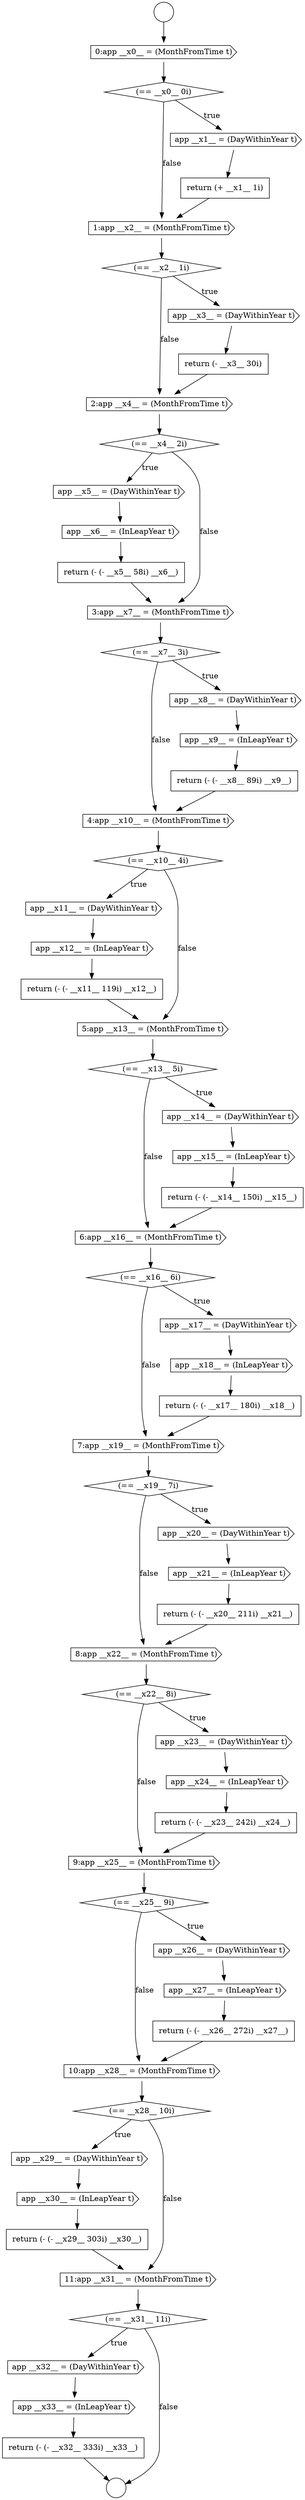 digraph {
  node17175 [shape=diamond, label=<<font color="black">(== __x16__ 6i)</font>> color="black" fillcolor="white" style=filled]
  node17194 [shape=cds, label=<<font color="black">10:app __x28__ = (MonthFromTime t)</font>> color="black" fillcolor="white" style=filled]
  node17189 [shape=cds, label=<<font color="black">9:app __x25__ = (MonthFromTime t)</font>> color="black" fillcolor="white" style=filled]
  node17157 [shape=cds, label=<<font color="black">app __x6__ = (InLeapYear t)</font>> color="black" fillcolor="white" style=filled]
  node17200 [shape=diamond, label=<<font color="black">(== __x31__ 11i)</font>> color="black" fillcolor="white" style=filled]
  node17174 [shape=cds, label=<<font color="black">6:app __x16__ = (MonthFromTime t)</font>> color="black" fillcolor="white" style=filled]
  node17203 [shape=none, margin=0, label=<<font color="black">
    <table border="0" cellborder="1" cellspacing="0" cellpadding="10">
      <tr><td align="left">return (- (- __x32__ 333i) __x33__)</td></tr>
    </table>
  </font>> color="black" fillcolor="white" style=filled]
  node17179 [shape=cds, label=<<font color="black">7:app __x19__ = (MonthFromTime t)</font>> color="black" fillcolor="white" style=filled]
  node17166 [shape=cds, label=<<font color="black">app __x11__ = (DayWithinYear t)</font>> color="black" fillcolor="white" style=filled]
  node17155 [shape=diamond, label=<<font color="black">(== __x4__ 2i)</font>> color="black" fillcolor="white" style=filled]
  node17184 [shape=cds, label=<<font color="black">8:app __x22__ = (MonthFromTime t)</font>> color="black" fillcolor="white" style=filled]
  node17201 [shape=cds, label=<<font color="black">app __x32__ = (DayWithinYear t)</font>> color="black" fillcolor="white" style=filled]
  node17167 [shape=cds, label=<<font color="black">app __x12__ = (InLeapYear t)</font>> color="black" fillcolor="white" style=filled]
  node17164 [shape=cds, label=<<font color="black">4:app __x10__ = (MonthFromTime t)</font>> color="black" fillcolor="white" style=filled]
  node17202 [shape=cds, label=<<font color="black">app __x33__ = (InLeapYear t)</font>> color="black" fillcolor="white" style=filled]
  node17158 [shape=none, margin=0, label=<<font color="black">
    <table border="0" cellborder="1" cellspacing="0" cellpadding="10">
      <tr><td align="left">return (- (- __x5__ 58i) __x6__)</td></tr>
    </table>
  </font>> color="black" fillcolor="white" style=filled]
  node17197 [shape=cds, label=<<font color="black">app __x30__ = (InLeapYear t)</font>> color="black" fillcolor="white" style=filled]
  node17168 [shape=none, margin=0, label=<<font color="black">
    <table border="0" cellborder="1" cellspacing="0" cellpadding="10">
      <tr><td align="left">return (- (- __x11__ 119i) __x12__)</td></tr>
    </table>
  </font>> color="black" fillcolor="white" style=filled]
  node17149 [shape=none, margin=0, label=<<font color="black">
    <table border="0" cellborder="1" cellspacing="0" cellpadding="10">
      <tr><td align="left">return (+ __x1__ 1i)</td></tr>
    </table>
  </font>> color="black" fillcolor="white" style=filled]
  node17154 [shape=cds, label=<<font color="black">2:app __x4__ = (MonthFromTime t)</font>> color="black" fillcolor="white" style=filled]
  node17181 [shape=cds, label=<<font color="black">app __x20__ = (DayWithinYear t)</font>> color="black" fillcolor="white" style=filled]
  node17171 [shape=cds, label=<<font color="black">app __x14__ = (DayWithinYear t)</font>> color="black" fillcolor="white" style=filled]
  node17161 [shape=cds, label=<<font color="black">app __x8__ = (DayWithinYear t)</font>> color="black" fillcolor="white" style=filled]
  node17178 [shape=none, margin=0, label=<<font color="black">
    <table border="0" cellborder="1" cellspacing="0" cellpadding="10">
      <tr><td align="left">return (- (- __x17__ 180i) __x18__)</td></tr>
    </table>
  </font>> color="black" fillcolor="white" style=filled]
  node17146 [shape=cds, label=<<font color="black">0:app __x0__ = (MonthFromTime t)</font>> color="black" fillcolor="white" style=filled]
  node17193 [shape=none, margin=0, label=<<font color="black">
    <table border="0" cellborder="1" cellspacing="0" cellpadding="10">
      <tr><td align="left">return (- (- __x26__ 272i) __x27__)</td></tr>
    </table>
  </font>> color="black" fillcolor="white" style=filled]
  node17196 [shape=cds, label=<<font color="black">app __x29__ = (DayWithinYear t)</font>> color="black" fillcolor="white" style=filled]
  node17165 [shape=diamond, label=<<font color="black">(== __x10__ 4i)</font>> color="black" fillcolor="white" style=filled]
  node17170 [shape=diamond, label=<<font color="black">(== __x13__ 5i)</font>> color="black" fillcolor="white" style=filled]
  node17186 [shape=cds, label=<<font color="black">app __x23__ = (DayWithinYear t)</font>> color="black" fillcolor="white" style=filled]
  node17182 [shape=cds, label=<<font color="black">app __x21__ = (InLeapYear t)</font>> color="black" fillcolor="white" style=filled]
  node17190 [shape=diamond, label=<<font color="black">(== __x25__ 9i)</font>> color="black" fillcolor="white" style=filled]
  node17150 [shape=cds, label=<<font color="black">1:app __x2__ = (MonthFromTime t)</font>> color="black" fillcolor="white" style=filled]
  node17160 [shape=diamond, label=<<font color="black">(== __x7__ 3i)</font>> color="black" fillcolor="white" style=filled]
  node17199 [shape=cds, label=<<font color="black">11:app __x31__ = (MonthFromTime t)</font>> color="black" fillcolor="white" style=filled]
  node17162 [shape=cds, label=<<font color="black">app __x9__ = (InLeapYear t)</font>> color="black" fillcolor="white" style=filled]
  node17173 [shape=none, margin=0, label=<<font color="black">
    <table border="0" cellborder="1" cellspacing="0" cellpadding="10">
      <tr><td align="left">return (- (- __x14__ 150i) __x15__)</td></tr>
    </table>
  </font>> color="black" fillcolor="white" style=filled]
  node17169 [shape=cds, label=<<font color="black">5:app __x13__ = (MonthFromTime t)</font>> color="black" fillcolor="white" style=filled]
  node17147 [shape=diamond, label=<<font color="black">(== __x0__ 0i)</font>> color="black" fillcolor="white" style=filled]
  node17183 [shape=none, margin=0, label=<<font color="black">
    <table border="0" cellborder="1" cellspacing="0" cellpadding="10">
      <tr><td align="left">return (- (- __x20__ 211i) __x21__)</td></tr>
    </table>
  </font>> color="black" fillcolor="white" style=filled]
  node17191 [shape=cds, label=<<font color="black">app __x26__ = (DayWithinYear t)</font>> color="black" fillcolor="white" style=filled]
  node17163 [shape=none, margin=0, label=<<font color="black">
    <table border="0" cellborder="1" cellspacing="0" cellpadding="10">
      <tr><td align="left">return (- (- __x8__ 89i) __x9__)</td></tr>
    </table>
  </font>> color="black" fillcolor="white" style=filled]
  node17151 [shape=diamond, label=<<font color="black">(== __x2__ 1i)</font>> color="black" fillcolor="white" style=filled]
  node17156 [shape=cds, label=<<font color="black">app __x5__ = (DayWithinYear t)</font>> color="black" fillcolor="white" style=filled]
  node17144 [shape=circle label=" " color="black" fillcolor="white" style=filled]
  node17187 [shape=cds, label=<<font color="black">app __x24__ = (InLeapYear t)</font>> color="black" fillcolor="white" style=filled]
  node17176 [shape=cds, label=<<font color="black">app __x17__ = (DayWithinYear t)</font>> color="black" fillcolor="white" style=filled]
  node17148 [shape=cds, label=<<font color="black">app __x1__ = (DayWithinYear t)</font>> color="black" fillcolor="white" style=filled]
  node17188 [shape=none, margin=0, label=<<font color="black">
    <table border="0" cellborder="1" cellspacing="0" cellpadding="10">
      <tr><td align="left">return (- (- __x23__ 242i) __x24__)</td></tr>
    </table>
  </font>> color="black" fillcolor="white" style=filled]
  node17180 [shape=diamond, label=<<font color="black">(== __x19__ 7i)</font>> color="black" fillcolor="white" style=filled]
  node17152 [shape=cds, label=<<font color="black">app __x3__ = (DayWithinYear t)</font>> color="black" fillcolor="white" style=filled]
  node17185 [shape=diamond, label=<<font color="black">(== __x22__ 8i)</font>> color="black" fillcolor="white" style=filled]
  node17195 [shape=diamond, label=<<font color="black">(== __x28__ 10i)</font>> color="black" fillcolor="white" style=filled]
  node17198 [shape=none, margin=0, label=<<font color="black">
    <table border="0" cellborder="1" cellspacing="0" cellpadding="10">
      <tr><td align="left">return (- (- __x29__ 303i) __x30__)</td></tr>
    </table>
  </font>> color="black" fillcolor="white" style=filled]
  node17153 [shape=none, margin=0, label=<<font color="black">
    <table border="0" cellborder="1" cellspacing="0" cellpadding="10">
      <tr><td align="left">return (- __x3__ 30i)</td></tr>
    </table>
  </font>> color="black" fillcolor="white" style=filled]
  node17159 [shape=cds, label=<<font color="black">3:app __x7__ = (MonthFromTime t)</font>> color="black" fillcolor="white" style=filled]
  node17192 [shape=cds, label=<<font color="black">app __x27__ = (InLeapYear t)</font>> color="black" fillcolor="white" style=filled]
  node17172 [shape=cds, label=<<font color="black">app __x15__ = (InLeapYear t)</font>> color="black" fillcolor="white" style=filled]
  node17177 [shape=cds, label=<<font color="black">app __x18__ = (InLeapYear t)</font>> color="black" fillcolor="white" style=filled]
  node17145 [shape=circle label=" " color="black" fillcolor="white" style=filled]
  node17160 -> node17161 [label=<<font color="black">true</font>> color="black"]
  node17160 -> node17164 [label=<<font color="black">false</font>> color="black"]
  node17179 -> node17180 [ color="black"]
  node17147 -> node17148 [label=<<font color="black">true</font>> color="black"]
  node17147 -> node17150 [label=<<font color="black">false</font>> color="black"]
  node17153 -> node17154 [ color="black"]
  node17157 -> node17158 [ color="black"]
  node17199 -> node17200 [ color="black"]
  node17203 -> node17145 [ color="black"]
  node17191 -> node17192 [ color="black"]
  node17172 -> node17173 [ color="black"]
  node17174 -> node17175 [ color="black"]
  node17185 -> node17186 [label=<<font color="black">true</font>> color="black"]
  node17185 -> node17189 [label=<<font color="black">false</font>> color="black"]
  node17173 -> node17174 [ color="black"]
  node17167 -> node17168 [ color="black"]
  node17182 -> node17183 [ color="black"]
  node17170 -> node17171 [label=<<font color="black">true</font>> color="black"]
  node17170 -> node17174 [label=<<font color="black">false</font>> color="black"]
  node17164 -> node17165 [ color="black"]
  node17178 -> node17179 [ color="black"]
  node17168 -> node17169 [ color="black"]
  node17180 -> node17181 [label=<<font color="black">true</font>> color="black"]
  node17180 -> node17184 [label=<<font color="black">false</font>> color="black"]
  node17193 -> node17194 [ color="black"]
  node17188 -> node17189 [ color="black"]
  node17144 -> node17146 [ color="black"]
  node17156 -> node17157 [ color="black"]
  node17183 -> node17184 [ color="black"]
  node17146 -> node17147 [ color="black"]
  node17161 -> node17162 [ color="black"]
  node17184 -> node17185 [ color="black"]
  node17190 -> node17191 [label=<<font color="black">true</font>> color="black"]
  node17190 -> node17194 [label=<<font color="black">false</font>> color="black"]
  node17158 -> node17159 [ color="black"]
  node17195 -> node17196 [label=<<font color="black">true</font>> color="black"]
  node17195 -> node17199 [label=<<font color="black">false</font>> color="black"]
  node17151 -> node17152 [label=<<font color="black">true</font>> color="black"]
  node17151 -> node17154 [label=<<font color="black">false</font>> color="black"]
  node17176 -> node17177 [ color="black"]
  node17200 -> node17201 [label=<<font color="black">true</font>> color="black"]
  node17200 -> node17145 [label=<<font color="black">false</font>> color="black"]
  node17201 -> node17202 [ color="black"]
  node17189 -> node17190 [ color="black"]
  node17163 -> node17164 [ color="black"]
  node17150 -> node17151 [ color="black"]
  node17169 -> node17170 [ color="black"]
  node17196 -> node17197 [ color="black"]
  node17187 -> node17188 [ color="black"]
  node17177 -> node17178 [ color="black"]
  node17171 -> node17172 [ color="black"]
  node17186 -> node17187 [ color="black"]
  node17202 -> node17203 [ color="black"]
  node17149 -> node17150 [ color="black"]
  node17159 -> node17160 [ color="black"]
  node17197 -> node17198 [ color="black"]
  node17194 -> node17195 [ color="black"]
  node17198 -> node17199 [ color="black"]
  node17148 -> node17149 [ color="black"]
  node17166 -> node17167 [ color="black"]
  node17165 -> node17166 [label=<<font color="black">true</font>> color="black"]
  node17165 -> node17169 [label=<<font color="black">false</font>> color="black"]
  node17192 -> node17193 [ color="black"]
  node17175 -> node17176 [label=<<font color="black">true</font>> color="black"]
  node17175 -> node17179 [label=<<font color="black">false</font>> color="black"]
  node17155 -> node17156 [label=<<font color="black">true</font>> color="black"]
  node17155 -> node17159 [label=<<font color="black">false</font>> color="black"]
  node17154 -> node17155 [ color="black"]
  node17152 -> node17153 [ color="black"]
  node17181 -> node17182 [ color="black"]
  node17162 -> node17163 [ color="black"]
}
